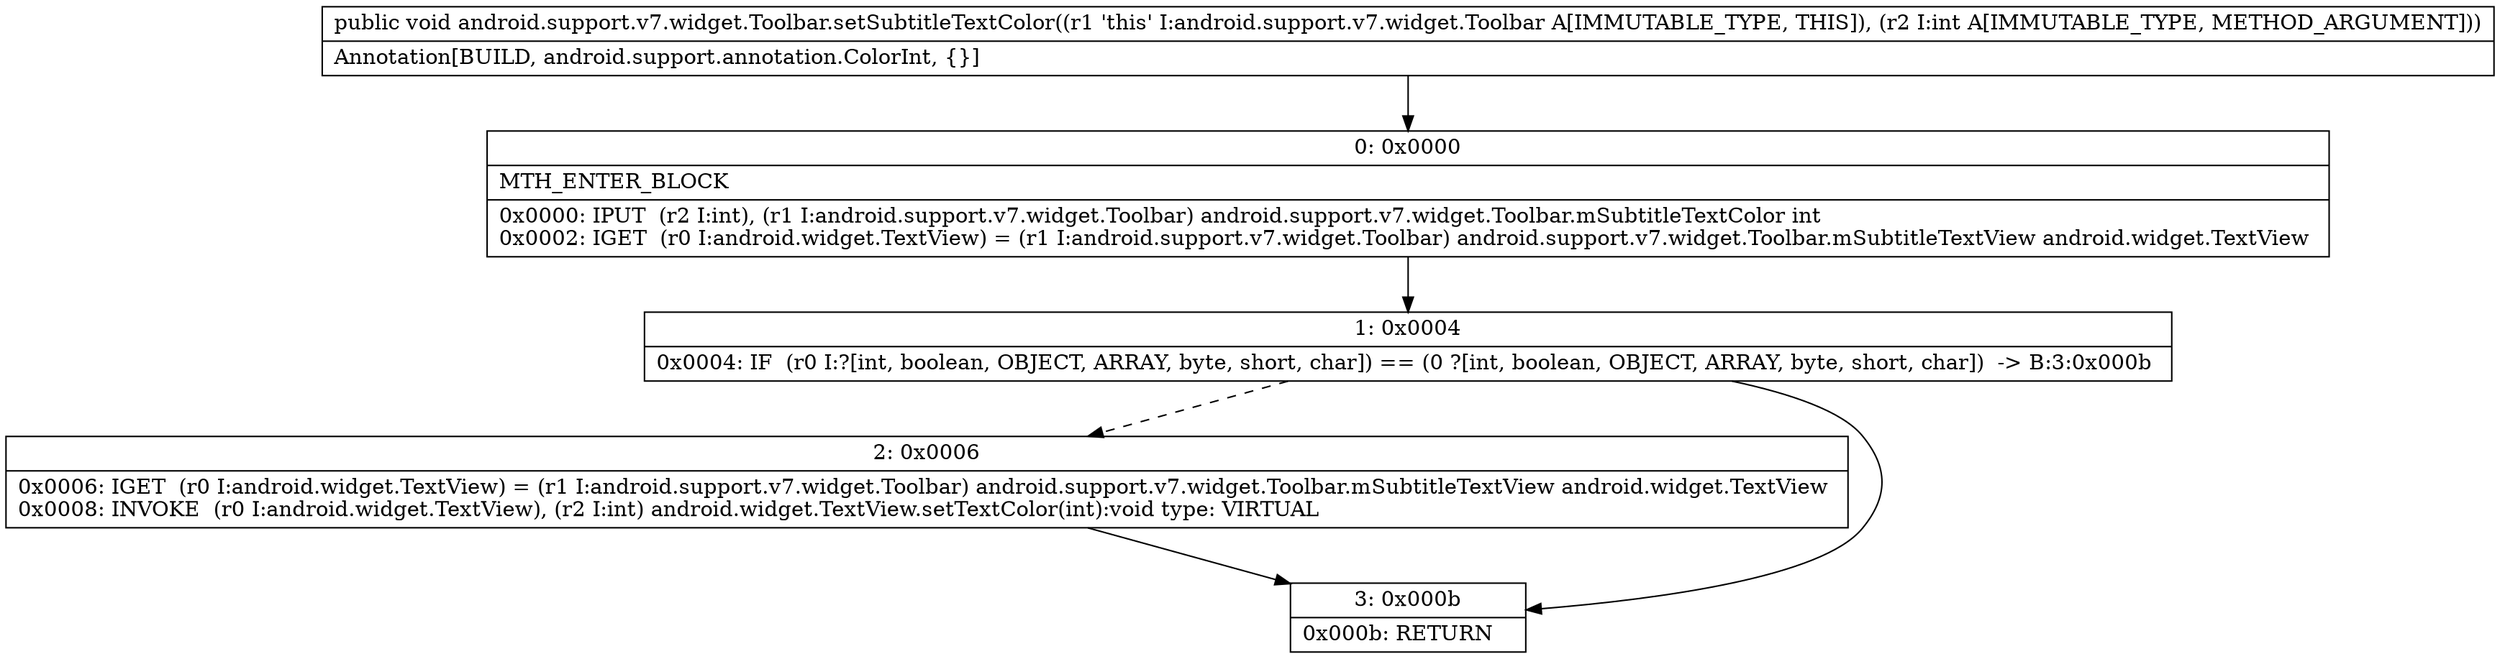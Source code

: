 digraph "CFG forandroid.support.v7.widget.Toolbar.setSubtitleTextColor(I)V" {
Node_0 [shape=record,label="{0\:\ 0x0000|MTH_ENTER_BLOCK\l|0x0000: IPUT  (r2 I:int), (r1 I:android.support.v7.widget.Toolbar) android.support.v7.widget.Toolbar.mSubtitleTextColor int \l0x0002: IGET  (r0 I:android.widget.TextView) = (r1 I:android.support.v7.widget.Toolbar) android.support.v7.widget.Toolbar.mSubtitleTextView android.widget.TextView \l}"];
Node_1 [shape=record,label="{1\:\ 0x0004|0x0004: IF  (r0 I:?[int, boolean, OBJECT, ARRAY, byte, short, char]) == (0 ?[int, boolean, OBJECT, ARRAY, byte, short, char])  \-\> B:3:0x000b \l}"];
Node_2 [shape=record,label="{2\:\ 0x0006|0x0006: IGET  (r0 I:android.widget.TextView) = (r1 I:android.support.v7.widget.Toolbar) android.support.v7.widget.Toolbar.mSubtitleTextView android.widget.TextView \l0x0008: INVOKE  (r0 I:android.widget.TextView), (r2 I:int) android.widget.TextView.setTextColor(int):void type: VIRTUAL \l}"];
Node_3 [shape=record,label="{3\:\ 0x000b|0x000b: RETURN   \l}"];
MethodNode[shape=record,label="{public void android.support.v7.widget.Toolbar.setSubtitleTextColor((r1 'this' I:android.support.v7.widget.Toolbar A[IMMUTABLE_TYPE, THIS]), (r2 I:int A[IMMUTABLE_TYPE, METHOD_ARGUMENT]))  | Annotation[BUILD, android.support.annotation.ColorInt, \{\}]\l}"];
MethodNode -> Node_0;
Node_0 -> Node_1;
Node_1 -> Node_2[style=dashed];
Node_1 -> Node_3;
Node_2 -> Node_3;
}

